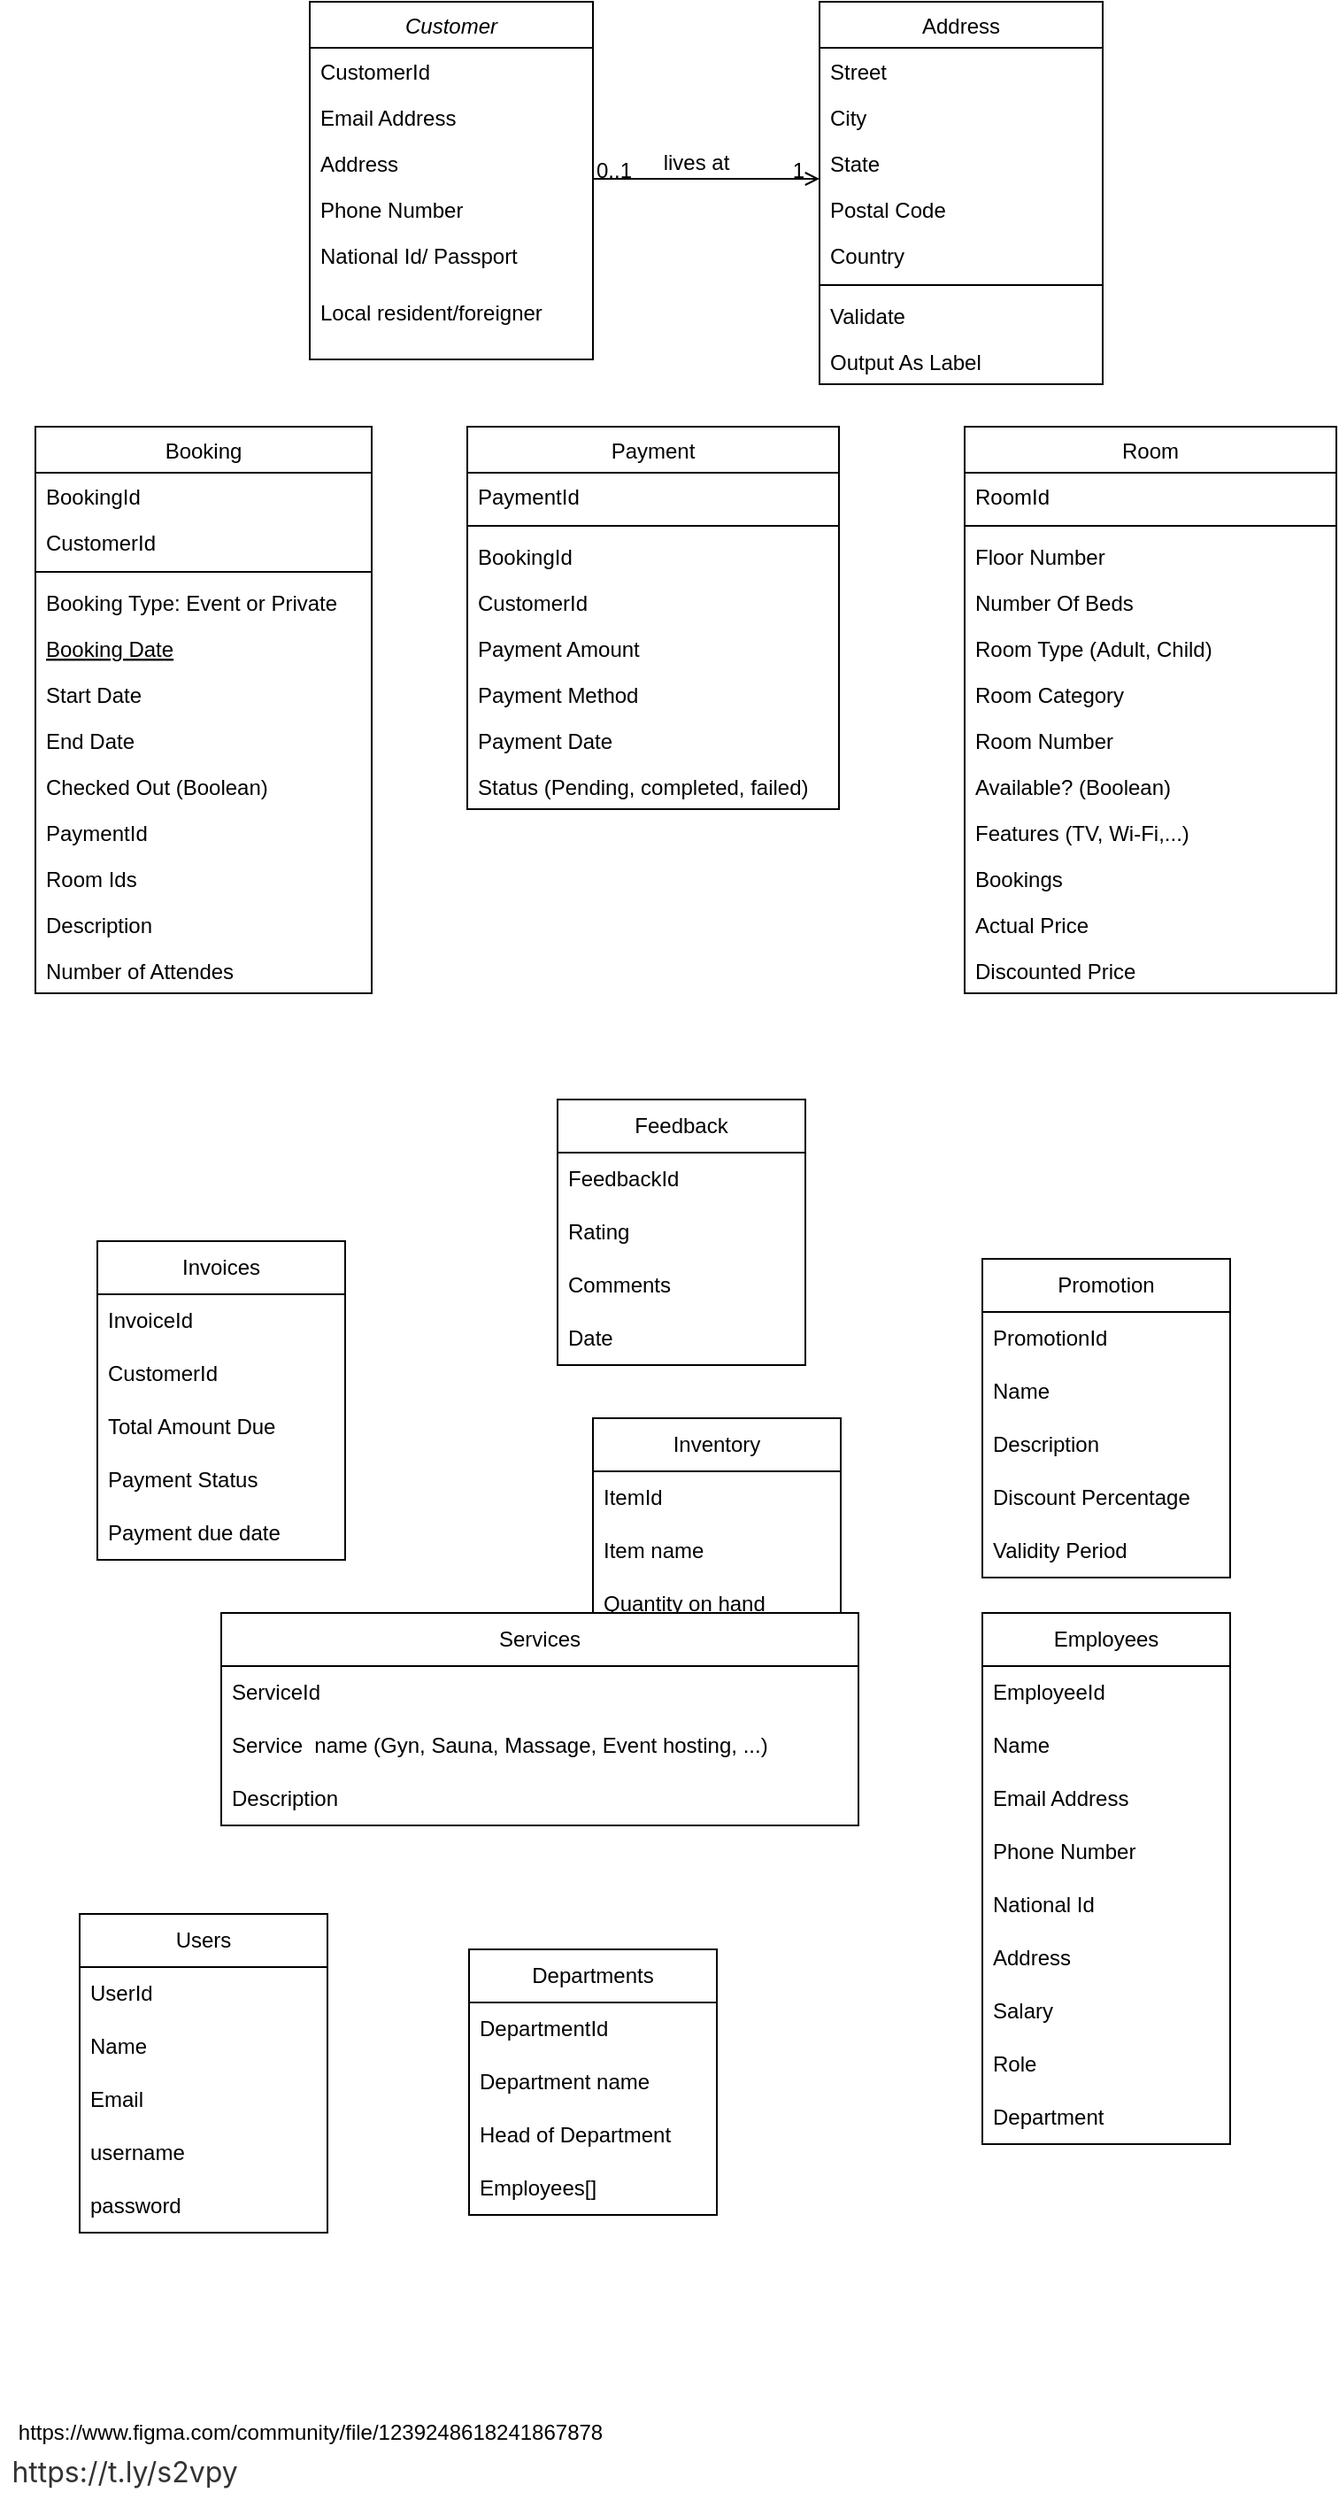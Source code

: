 <mxfile version="24.2.2" type="github">
  <diagram id="C5RBs43oDa-KdzZeNtuy" name="Page-1">
    <mxGraphModel dx="880" dy="472" grid="1" gridSize="10" guides="1" tooltips="1" connect="1" arrows="1" fold="1" page="1" pageScale="1" pageWidth="827" pageHeight="1169" background="none" math="0" shadow="0">
      <root>
        <mxCell id="WIyWlLk6GJQsqaUBKTNV-0" />
        <mxCell id="WIyWlLk6GJQsqaUBKTNV-1" parent="WIyWlLk6GJQsqaUBKTNV-0" />
        <mxCell id="zkfFHV4jXpPFQw0GAbJ--0" value="Customer" style="swimlane;fontStyle=2;align=center;verticalAlign=top;childLayout=stackLayout;horizontal=1;startSize=26;horizontalStack=0;resizeParent=1;resizeLast=0;collapsible=1;marginBottom=0;rounded=0;shadow=0;strokeWidth=1;" parent="WIyWlLk6GJQsqaUBKTNV-1" vertex="1">
          <mxGeometry x="220" y="120" width="160" height="202" as="geometry">
            <mxRectangle x="220" y="120" width="160" height="26" as="alternateBounds" />
          </mxGeometry>
        </mxCell>
        <mxCell id="zkfFHV4jXpPFQw0GAbJ--2" value="CustomerId" style="text;align=left;verticalAlign=top;spacingLeft=4;spacingRight=4;overflow=hidden;rotatable=0;points=[[0,0.5],[1,0.5]];portConstraint=eastwest;rounded=0;shadow=0;html=0;" parent="zkfFHV4jXpPFQw0GAbJ--0" vertex="1">
          <mxGeometry y="26" width="160" height="26" as="geometry" />
        </mxCell>
        <mxCell id="zkfFHV4jXpPFQw0GAbJ--3" value="Email Address" style="text;align=left;verticalAlign=top;spacingLeft=4;spacingRight=4;overflow=hidden;rotatable=0;points=[[0,0.5],[1,0.5]];portConstraint=eastwest;rounded=0;shadow=0;html=0;" parent="zkfFHV4jXpPFQw0GAbJ--0" vertex="1">
          <mxGeometry y="52" width="160" height="26" as="geometry" />
        </mxCell>
        <mxCell id="zkfFHV4jXpPFQw0GAbJ--5" value="Address" style="text;align=left;verticalAlign=top;spacingLeft=4;spacingRight=4;overflow=hidden;rotatable=0;points=[[0,0.5],[1,0.5]];portConstraint=eastwest;" parent="zkfFHV4jXpPFQw0GAbJ--0" vertex="1">
          <mxGeometry y="78" width="160" height="26" as="geometry" />
        </mxCell>
        <mxCell id="74vIo7ZonD6nE_vzYfPi-0" value="Phone Number" style="text;align=left;verticalAlign=top;spacingLeft=4;spacingRight=4;overflow=hidden;rotatable=0;points=[[0,0.5],[1,0.5]];portConstraint=eastwest;rounded=0;shadow=0;html=0;" vertex="1" parent="zkfFHV4jXpPFQw0GAbJ--0">
          <mxGeometry y="104" width="160" height="26" as="geometry" />
        </mxCell>
        <mxCell id="74vIo7ZonD6nE_vzYfPi-4" value="National Id/ Passport" style="text;align=left;verticalAlign=top;spacingLeft=4;spacingRight=4;overflow=hidden;rotatable=0;points=[[0,0.5],[1,0.5]];portConstraint=eastwest;rounded=0;shadow=0;html=0;" vertex="1" parent="zkfFHV4jXpPFQw0GAbJ--0">
          <mxGeometry y="130" width="160" height="32" as="geometry" />
        </mxCell>
        <mxCell id="74vIo7ZonD6nE_vzYfPi-5" value="Local resident/foreigner" style="text;align=left;verticalAlign=top;spacingLeft=4;spacingRight=4;overflow=hidden;rotatable=0;points=[[0,0.5],[1,0.5]];portConstraint=eastwest;rounded=0;shadow=0;html=0;" vertex="1" parent="zkfFHV4jXpPFQw0GAbJ--0">
          <mxGeometry y="162" width="160" height="32" as="geometry" />
        </mxCell>
        <mxCell id="zkfFHV4jXpPFQw0GAbJ--6" value="Booking" style="swimlane;fontStyle=0;align=center;verticalAlign=top;childLayout=stackLayout;horizontal=1;startSize=26;horizontalStack=0;resizeParent=1;resizeLast=0;collapsible=1;marginBottom=0;rounded=0;shadow=0;strokeWidth=1;" parent="WIyWlLk6GJQsqaUBKTNV-1" vertex="1">
          <mxGeometry x="65" y="360" width="190" height="320" as="geometry">
            <mxRectangle x="130" y="380" width="160" height="26" as="alternateBounds" />
          </mxGeometry>
        </mxCell>
        <mxCell id="zkfFHV4jXpPFQw0GAbJ--7" value="BookingId" style="text;align=left;verticalAlign=top;spacingLeft=4;spacingRight=4;overflow=hidden;rotatable=0;points=[[0,0.5],[1,0.5]];portConstraint=eastwest;" parent="zkfFHV4jXpPFQw0GAbJ--6" vertex="1">
          <mxGeometry y="26" width="190" height="26" as="geometry" />
        </mxCell>
        <mxCell id="zkfFHV4jXpPFQw0GAbJ--8" value="CustomerId" style="text;align=left;verticalAlign=top;spacingLeft=4;spacingRight=4;overflow=hidden;rotatable=0;points=[[0,0.5],[1,0.5]];portConstraint=eastwest;rounded=0;shadow=0;html=0;" parent="zkfFHV4jXpPFQw0GAbJ--6" vertex="1">
          <mxGeometry y="52" width="190" height="26" as="geometry" />
        </mxCell>
        <mxCell id="zkfFHV4jXpPFQw0GAbJ--9" value="" style="line;html=1;strokeWidth=1;align=left;verticalAlign=middle;spacingTop=-1;spacingLeft=3;spacingRight=3;rotatable=0;labelPosition=right;points=[];portConstraint=eastwest;" parent="zkfFHV4jXpPFQw0GAbJ--6" vertex="1">
          <mxGeometry y="78" width="190" height="8" as="geometry" />
        </mxCell>
        <mxCell id="74vIo7ZonD6nE_vzYfPi-42" value="Booking Type: Event or Private" style="text;align=left;verticalAlign=top;spacingLeft=4;spacingRight=4;overflow=hidden;rotatable=0;points=[[0,0.5],[1,0.5]];portConstraint=eastwest;rounded=0;shadow=0;html=0;" vertex="1" parent="zkfFHV4jXpPFQw0GAbJ--6">
          <mxGeometry y="86" width="190" height="26" as="geometry" />
        </mxCell>
        <mxCell id="zkfFHV4jXpPFQw0GAbJ--10" value="Booking Date" style="text;align=left;verticalAlign=top;spacingLeft=4;spacingRight=4;overflow=hidden;rotatable=0;points=[[0,0.5],[1,0.5]];portConstraint=eastwest;fontStyle=4" parent="zkfFHV4jXpPFQw0GAbJ--6" vertex="1">
          <mxGeometry y="112" width="190" height="26" as="geometry" />
        </mxCell>
        <mxCell id="zkfFHV4jXpPFQw0GAbJ--11" value="Start Date" style="text;align=left;verticalAlign=top;spacingLeft=4;spacingRight=4;overflow=hidden;rotatable=0;points=[[0,0.5],[1,0.5]];portConstraint=eastwest;" parent="zkfFHV4jXpPFQw0GAbJ--6" vertex="1">
          <mxGeometry y="138" width="190" height="26" as="geometry" />
        </mxCell>
        <mxCell id="74vIo7ZonD6nE_vzYfPi-6" value="End Date" style="text;align=left;verticalAlign=top;spacingLeft=4;spacingRight=4;overflow=hidden;rotatable=0;points=[[0,0.5],[1,0.5]];portConstraint=eastwest;" vertex="1" parent="zkfFHV4jXpPFQw0GAbJ--6">
          <mxGeometry y="164" width="190" height="26" as="geometry" />
        </mxCell>
        <mxCell id="74vIo7ZonD6nE_vzYfPi-7" value="Checked Out (Boolean)" style="text;align=left;verticalAlign=top;spacingLeft=4;spacingRight=4;overflow=hidden;rotatable=0;points=[[0,0.5],[1,0.5]];portConstraint=eastwest;" vertex="1" parent="zkfFHV4jXpPFQw0GAbJ--6">
          <mxGeometry y="190" width="190" height="26" as="geometry" />
        </mxCell>
        <mxCell id="74vIo7ZonD6nE_vzYfPi-8" value="PaymentId" style="text;align=left;verticalAlign=top;spacingLeft=4;spacingRight=4;overflow=hidden;rotatable=0;points=[[0,0.5],[1,0.5]];portConstraint=eastwest;" vertex="1" parent="zkfFHV4jXpPFQw0GAbJ--6">
          <mxGeometry y="216" width="190" height="26" as="geometry" />
        </mxCell>
        <mxCell id="74vIo7ZonD6nE_vzYfPi-29" value="Room Ids" style="text;align=left;verticalAlign=top;spacingLeft=4;spacingRight=4;overflow=hidden;rotatable=0;points=[[0,0.5],[1,0.5]];portConstraint=eastwest;rounded=0;shadow=0;html=0;" vertex="1" parent="zkfFHV4jXpPFQw0GAbJ--6">
          <mxGeometry y="242" width="190" height="26" as="geometry" />
        </mxCell>
        <mxCell id="74vIo7ZonD6nE_vzYfPi-38" value="Description" style="text;align=left;verticalAlign=top;spacingLeft=4;spacingRight=4;overflow=hidden;rotatable=0;points=[[0,0.5],[1,0.5]];portConstraint=eastwest;" vertex="1" parent="zkfFHV4jXpPFQw0GAbJ--6">
          <mxGeometry y="268" width="190" height="26" as="geometry" />
        </mxCell>
        <mxCell id="74vIo7ZonD6nE_vzYfPi-40" value="Number of Attendes" style="text;align=left;verticalAlign=top;spacingLeft=4;spacingRight=4;overflow=hidden;rotatable=0;points=[[0,0.5],[1,0.5]];portConstraint=eastwest;rounded=0;shadow=0;html=0;" vertex="1" parent="zkfFHV4jXpPFQw0GAbJ--6">
          <mxGeometry y="294" width="190" height="26" as="geometry" />
        </mxCell>
        <mxCell id="zkfFHV4jXpPFQw0GAbJ--13" value="Payment" style="swimlane;fontStyle=0;align=center;verticalAlign=top;childLayout=stackLayout;horizontal=1;startSize=26;horizontalStack=0;resizeParent=1;resizeLast=0;collapsible=1;marginBottom=0;rounded=0;shadow=0;strokeWidth=1;" parent="WIyWlLk6GJQsqaUBKTNV-1" vertex="1">
          <mxGeometry x="309" y="360" width="210" height="216" as="geometry">
            <mxRectangle x="340" y="380" width="170" height="26" as="alternateBounds" />
          </mxGeometry>
        </mxCell>
        <mxCell id="zkfFHV4jXpPFQw0GAbJ--14" value="PaymentId" style="text;align=left;verticalAlign=top;spacingLeft=4;spacingRight=4;overflow=hidden;rotatable=0;points=[[0,0.5],[1,0.5]];portConstraint=eastwest;" parent="zkfFHV4jXpPFQw0GAbJ--13" vertex="1">
          <mxGeometry y="26" width="210" height="26" as="geometry" />
        </mxCell>
        <mxCell id="zkfFHV4jXpPFQw0GAbJ--15" value="" style="line;html=1;strokeWidth=1;align=left;verticalAlign=middle;spacingTop=-1;spacingLeft=3;spacingRight=3;rotatable=0;labelPosition=right;points=[];portConstraint=eastwest;" parent="zkfFHV4jXpPFQw0GAbJ--13" vertex="1">
          <mxGeometry y="52" width="210" height="8" as="geometry" />
        </mxCell>
        <mxCell id="74vIo7ZonD6nE_vzYfPi-13" value="BookingId" style="text;align=left;verticalAlign=top;spacingLeft=4;spacingRight=4;overflow=hidden;rotatable=0;points=[[0,0.5],[1,0.5]];portConstraint=eastwest;" vertex="1" parent="zkfFHV4jXpPFQw0GAbJ--13">
          <mxGeometry y="60" width="210" height="26" as="geometry" />
        </mxCell>
        <mxCell id="74vIo7ZonD6nE_vzYfPi-14" value="CustomerId" style="text;align=left;verticalAlign=top;spacingLeft=4;spacingRight=4;overflow=hidden;rotatable=0;points=[[0,0.5],[1,0.5]];portConstraint=eastwest;" vertex="1" parent="zkfFHV4jXpPFQw0GAbJ--13">
          <mxGeometry y="86" width="210" height="26" as="geometry" />
        </mxCell>
        <mxCell id="74vIo7ZonD6nE_vzYfPi-9" value="Payment Amount" style="text;align=left;verticalAlign=top;spacingLeft=4;spacingRight=4;overflow=hidden;rotatable=0;points=[[0,0.5],[1,0.5]];portConstraint=eastwest;" vertex="1" parent="zkfFHV4jXpPFQw0GAbJ--13">
          <mxGeometry y="112" width="210" height="26" as="geometry" />
        </mxCell>
        <mxCell id="74vIo7ZonD6nE_vzYfPi-10" value="Payment Method" style="text;align=left;verticalAlign=top;spacingLeft=4;spacingRight=4;overflow=hidden;rotatable=0;points=[[0,0.5],[1,0.5]];portConstraint=eastwest;" vertex="1" parent="zkfFHV4jXpPFQw0GAbJ--13">
          <mxGeometry y="138" width="210" height="26" as="geometry" />
        </mxCell>
        <mxCell id="74vIo7ZonD6nE_vzYfPi-11" value="Payment Date" style="text;align=left;verticalAlign=top;spacingLeft=4;spacingRight=4;overflow=hidden;rotatable=0;points=[[0,0.5],[1,0.5]];portConstraint=eastwest;" vertex="1" parent="zkfFHV4jXpPFQw0GAbJ--13">
          <mxGeometry y="164" width="210" height="26" as="geometry" />
        </mxCell>
        <mxCell id="74vIo7ZonD6nE_vzYfPi-12" value="Status (Pending, completed, failed)" style="text;align=left;verticalAlign=top;spacingLeft=4;spacingRight=4;overflow=hidden;rotatable=0;points=[[0,0.5],[1,0.5]];portConstraint=eastwest;" vertex="1" parent="zkfFHV4jXpPFQw0GAbJ--13">
          <mxGeometry y="190" width="210" height="26" as="geometry" />
        </mxCell>
        <mxCell id="zkfFHV4jXpPFQw0GAbJ--17" value="Address" style="swimlane;fontStyle=0;align=center;verticalAlign=top;childLayout=stackLayout;horizontal=1;startSize=26;horizontalStack=0;resizeParent=1;resizeLast=0;collapsible=1;marginBottom=0;rounded=0;shadow=0;strokeWidth=1;" parent="WIyWlLk6GJQsqaUBKTNV-1" vertex="1">
          <mxGeometry x="508" y="120" width="160" height="216" as="geometry">
            <mxRectangle x="550" y="140" width="160" height="26" as="alternateBounds" />
          </mxGeometry>
        </mxCell>
        <mxCell id="zkfFHV4jXpPFQw0GAbJ--18" value="Street" style="text;align=left;verticalAlign=top;spacingLeft=4;spacingRight=4;overflow=hidden;rotatable=0;points=[[0,0.5],[1,0.5]];portConstraint=eastwest;" parent="zkfFHV4jXpPFQw0GAbJ--17" vertex="1">
          <mxGeometry y="26" width="160" height="26" as="geometry" />
        </mxCell>
        <mxCell id="zkfFHV4jXpPFQw0GAbJ--19" value="City" style="text;align=left;verticalAlign=top;spacingLeft=4;spacingRight=4;overflow=hidden;rotatable=0;points=[[0,0.5],[1,0.5]];portConstraint=eastwest;rounded=0;shadow=0;html=0;" parent="zkfFHV4jXpPFQw0GAbJ--17" vertex="1">
          <mxGeometry y="52" width="160" height="26" as="geometry" />
        </mxCell>
        <mxCell id="zkfFHV4jXpPFQw0GAbJ--20" value="State" style="text;align=left;verticalAlign=top;spacingLeft=4;spacingRight=4;overflow=hidden;rotatable=0;points=[[0,0.5],[1,0.5]];portConstraint=eastwest;rounded=0;shadow=0;html=0;" parent="zkfFHV4jXpPFQw0GAbJ--17" vertex="1">
          <mxGeometry y="78" width="160" height="26" as="geometry" />
        </mxCell>
        <mxCell id="zkfFHV4jXpPFQw0GAbJ--21" value="Postal Code" style="text;align=left;verticalAlign=top;spacingLeft=4;spacingRight=4;overflow=hidden;rotatable=0;points=[[0,0.5],[1,0.5]];portConstraint=eastwest;rounded=0;shadow=0;html=0;" parent="zkfFHV4jXpPFQw0GAbJ--17" vertex="1">
          <mxGeometry y="104" width="160" height="26" as="geometry" />
        </mxCell>
        <mxCell id="zkfFHV4jXpPFQw0GAbJ--22" value="Country" style="text;align=left;verticalAlign=top;spacingLeft=4;spacingRight=4;overflow=hidden;rotatable=0;points=[[0,0.5],[1,0.5]];portConstraint=eastwest;rounded=0;shadow=0;html=0;" parent="zkfFHV4jXpPFQw0GAbJ--17" vertex="1">
          <mxGeometry y="130" width="160" height="26" as="geometry" />
        </mxCell>
        <mxCell id="zkfFHV4jXpPFQw0GAbJ--23" value="" style="line;html=1;strokeWidth=1;align=left;verticalAlign=middle;spacingTop=-1;spacingLeft=3;spacingRight=3;rotatable=0;labelPosition=right;points=[];portConstraint=eastwest;" parent="zkfFHV4jXpPFQw0GAbJ--17" vertex="1">
          <mxGeometry y="156" width="160" height="8" as="geometry" />
        </mxCell>
        <mxCell id="zkfFHV4jXpPFQw0GAbJ--24" value="Validate" style="text;align=left;verticalAlign=top;spacingLeft=4;spacingRight=4;overflow=hidden;rotatable=0;points=[[0,0.5],[1,0.5]];portConstraint=eastwest;" parent="zkfFHV4jXpPFQw0GAbJ--17" vertex="1">
          <mxGeometry y="164" width="160" height="26" as="geometry" />
        </mxCell>
        <mxCell id="zkfFHV4jXpPFQw0GAbJ--25" value="Output As Label" style="text;align=left;verticalAlign=top;spacingLeft=4;spacingRight=4;overflow=hidden;rotatable=0;points=[[0,0.5],[1,0.5]];portConstraint=eastwest;" parent="zkfFHV4jXpPFQw0GAbJ--17" vertex="1">
          <mxGeometry y="190" width="160" height="26" as="geometry" />
        </mxCell>
        <mxCell id="zkfFHV4jXpPFQw0GAbJ--26" value="" style="endArrow=open;shadow=0;strokeWidth=1;rounded=0;curved=0;endFill=1;edgeStyle=elbowEdgeStyle;elbow=vertical;" parent="WIyWlLk6GJQsqaUBKTNV-1" source="zkfFHV4jXpPFQw0GAbJ--0" target="zkfFHV4jXpPFQw0GAbJ--17" edge="1">
          <mxGeometry x="0.5" y="41" relative="1" as="geometry">
            <mxPoint x="380" y="192" as="sourcePoint" />
            <mxPoint x="540" y="192" as="targetPoint" />
            <mxPoint x="-40" y="32" as="offset" />
            <Array as="points">
              <mxPoint x="470" y="220" />
            </Array>
          </mxGeometry>
        </mxCell>
        <mxCell id="zkfFHV4jXpPFQw0GAbJ--27" value="0..1" style="resizable=0;align=left;verticalAlign=bottom;labelBackgroundColor=none;fontSize=12;" parent="zkfFHV4jXpPFQw0GAbJ--26" connectable="0" vertex="1">
          <mxGeometry x="-1" relative="1" as="geometry">
            <mxPoint y="4" as="offset" />
          </mxGeometry>
        </mxCell>
        <mxCell id="zkfFHV4jXpPFQw0GAbJ--28" value="1" style="resizable=0;align=right;verticalAlign=bottom;labelBackgroundColor=none;fontSize=12;" parent="zkfFHV4jXpPFQw0GAbJ--26" connectable="0" vertex="1">
          <mxGeometry x="1" relative="1" as="geometry">
            <mxPoint x="-7" y="4" as="offset" />
          </mxGeometry>
        </mxCell>
        <mxCell id="zkfFHV4jXpPFQw0GAbJ--29" value="lives at" style="text;html=1;resizable=0;points=[];;align=center;verticalAlign=middle;labelBackgroundColor=none;rounded=0;shadow=0;strokeWidth=1;fontSize=12;" parent="zkfFHV4jXpPFQw0GAbJ--26" vertex="1" connectable="0">
          <mxGeometry x="0.5" y="49" relative="1" as="geometry">
            <mxPoint x="-38" y="40" as="offset" />
          </mxGeometry>
        </mxCell>
        <mxCell id="74vIo7ZonD6nE_vzYfPi-15" value="Room" style="swimlane;fontStyle=0;align=center;verticalAlign=top;childLayout=stackLayout;horizontal=1;startSize=26;horizontalStack=0;resizeParent=1;resizeLast=0;collapsible=1;marginBottom=0;rounded=0;shadow=0;strokeWidth=1;" vertex="1" parent="WIyWlLk6GJQsqaUBKTNV-1">
          <mxGeometry x="590" y="360" width="210" height="320" as="geometry">
            <mxRectangle x="340" y="380" width="170" height="26" as="alternateBounds" />
          </mxGeometry>
        </mxCell>
        <mxCell id="74vIo7ZonD6nE_vzYfPi-16" value="RoomId" style="text;align=left;verticalAlign=top;spacingLeft=4;spacingRight=4;overflow=hidden;rotatable=0;points=[[0,0.5],[1,0.5]];portConstraint=eastwest;" vertex="1" parent="74vIo7ZonD6nE_vzYfPi-15">
          <mxGeometry y="26" width="210" height="26" as="geometry" />
        </mxCell>
        <mxCell id="74vIo7ZonD6nE_vzYfPi-17" value="" style="line;html=1;strokeWidth=1;align=left;verticalAlign=middle;spacingTop=-1;spacingLeft=3;spacingRight=3;rotatable=0;labelPosition=right;points=[];portConstraint=eastwest;" vertex="1" parent="74vIo7ZonD6nE_vzYfPi-15">
          <mxGeometry y="52" width="210" height="8" as="geometry" />
        </mxCell>
        <mxCell id="74vIo7ZonD6nE_vzYfPi-18" value="Floor Number" style="text;align=left;verticalAlign=top;spacingLeft=4;spacingRight=4;overflow=hidden;rotatable=0;points=[[0,0.5],[1,0.5]];portConstraint=eastwest;" vertex="1" parent="74vIo7ZonD6nE_vzYfPi-15">
          <mxGeometry y="60" width="210" height="26" as="geometry" />
        </mxCell>
        <mxCell id="74vIo7ZonD6nE_vzYfPi-19" value="Number Of Beds" style="text;align=left;verticalAlign=top;spacingLeft=4;spacingRight=4;overflow=hidden;rotatable=0;points=[[0,0.5],[1,0.5]];portConstraint=eastwest;" vertex="1" parent="74vIo7ZonD6nE_vzYfPi-15">
          <mxGeometry y="86" width="210" height="26" as="geometry" />
        </mxCell>
        <mxCell id="74vIo7ZonD6nE_vzYfPi-20" value="Room Type (Adult, Child)" style="text;align=left;verticalAlign=top;spacingLeft=4;spacingRight=4;overflow=hidden;rotatable=0;points=[[0,0.5],[1,0.5]];portConstraint=eastwest;" vertex="1" parent="74vIo7ZonD6nE_vzYfPi-15">
          <mxGeometry y="112" width="210" height="26" as="geometry" />
        </mxCell>
        <mxCell id="74vIo7ZonD6nE_vzYfPi-21" value="Room Category" style="text;align=left;verticalAlign=top;spacingLeft=4;spacingRight=4;overflow=hidden;rotatable=0;points=[[0,0.5],[1,0.5]];portConstraint=eastwest;" vertex="1" parent="74vIo7ZonD6nE_vzYfPi-15">
          <mxGeometry y="138" width="210" height="26" as="geometry" />
        </mxCell>
        <mxCell id="74vIo7ZonD6nE_vzYfPi-22" value="Room Number" style="text;align=left;verticalAlign=top;spacingLeft=4;spacingRight=4;overflow=hidden;rotatable=0;points=[[0,0.5],[1,0.5]];portConstraint=eastwest;" vertex="1" parent="74vIo7ZonD6nE_vzYfPi-15">
          <mxGeometry y="164" width="210" height="26" as="geometry" />
        </mxCell>
        <mxCell id="74vIo7ZonD6nE_vzYfPi-23" value="Available? (Boolean)" style="text;align=left;verticalAlign=top;spacingLeft=4;spacingRight=4;overflow=hidden;rotatable=0;points=[[0,0.5],[1,0.5]];portConstraint=eastwest;" vertex="1" parent="74vIo7ZonD6nE_vzYfPi-15">
          <mxGeometry y="190" width="210" height="26" as="geometry" />
        </mxCell>
        <mxCell id="74vIo7ZonD6nE_vzYfPi-24" value="Features (TV, Wi-Fi,...)" style="text;align=left;verticalAlign=top;spacingLeft=4;spacingRight=4;overflow=hidden;rotatable=0;points=[[0,0.5],[1,0.5]];portConstraint=eastwest;" vertex="1" parent="74vIo7ZonD6nE_vzYfPi-15">
          <mxGeometry y="216" width="210" height="26" as="geometry" />
        </mxCell>
        <mxCell id="74vIo7ZonD6nE_vzYfPi-25" value="Bookings" style="text;align=left;verticalAlign=top;spacingLeft=4;spacingRight=4;overflow=hidden;rotatable=0;points=[[0,0.5],[1,0.5]];portConstraint=eastwest;" vertex="1" parent="74vIo7ZonD6nE_vzYfPi-15">
          <mxGeometry y="242" width="210" height="26" as="geometry" />
        </mxCell>
        <mxCell id="74vIo7ZonD6nE_vzYfPi-27" value="Actual Price" style="text;align=left;verticalAlign=top;spacingLeft=4;spacingRight=4;overflow=hidden;rotatable=0;points=[[0,0.5],[1,0.5]];portConstraint=eastwest;" vertex="1" parent="74vIo7ZonD6nE_vzYfPi-15">
          <mxGeometry y="268" width="210" height="26" as="geometry" />
        </mxCell>
        <mxCell id="74vIo7ZonD6nE_vzYfPi-28" value="Discounted Price" style="text;align=left;verticalAlign=top;spacingLeft=4;spacingRight=4;overflow=hidden;rotatable=0;points=[[0,0.5],[1,0.5]];portConstraint=eastwest;" vertex="1" parent="74vIo7ZonD6nE_vzYfPi-15">
          <mxGeometry y="294" width="210" height="26" as="geometry" />
        </mxCell>
        <mxCell id="74vIo7ZonD6nE_vzYfPi-43" value="Feedback" style="swimlane;fontStyle=0;childLayout=stackLayout;horizontal=1;startSize=30;horizontalStack=0;resizeParent=1;resizeParentMax=0;resizeLast=0;collapsible=1;marginBottom=0;whiteSpace=wrap;html=1;" vertex="1" parent="WIyWlLk6GJQsqaUBKTNV-1">
          <mxGeometry x="360" y="740" width="140" height="150" as="geometry" />
        </mxCell>
        <mxCell id="74vIo7ZonD6nE_vzYfPi-44" value="FeedbackId" style="text;strokeColor=none;fillColor=none;align=left;verticalAlign=middle;spacingLeft=4;spacingRight=4;overflow=hidden;points=[[0,0.5],[1,0.5]];portConstraint=eastwest;rotatable=0;whiteSpace=wrap;html=1;" vertex="1" parent="74vIo7ZonD6nE_vzYfPi-43">
          <mxGeometry y="30" width="140" height="30" as="geometry" />
        </mxCell>
        <mxCell id="74vIo7ZonD6nE_vzYfPi-45" value="Rating" style="text;strokeColor=none;fillColor=none;align=left;verticalAlign=middle;spacingLeft=4;spacingRight=4;overflow=hidden;points=[[0,0.5],[1,0.5]];portConstraint=eastwest;rotatable=0;whiteSpace=wrap;html=1;" vertex="1" parent="74vIo7ZonD6nE_vzYfPi-43">
          <mxGeometry y="60" width="140" height="30" as="geometry" />
        </mxCell>
        <mxCell id="74vIo7ZonD6nE_vzYfPi-46" value="Comments" style="text;strokeColor=none;fillColor=none;align=left;verticalAlign=middle;spacingLeft=4;spacingRight=4;overflow=hidden;points=[[0,0.5],[1,0.5]];portConstraint=eastwest;rotatable=0;whiteSpace=wrap;html=1;" vertex="1" parent="74vIo7ZonD6nE_vzYfPi-43">
          <mxGeometry y="90" width="140" height="30" as="geometry" />
        </mxCell>
        <mxCell id="74vIo7ZonD6nE_vzYfPi-47" value="Date" style="text;strokeColor=none;fillColor=none;align=left;verticalAlign=middle;spacingLeft=4;spacingRight=4;overflow=hidden;points=[[0,0.5],[1,0.5]];portConstraint=eastwest;rotatable=0;whiteSpace=wrap;html=1;" vertex="1" parent="74vIo7ZonD6nE_vzYfPi-43">
          <mxGeometry y="120" width="140" height="30" as="geometry" />
        </mxCell>
        <mxCell id="74vIo7ZonD6nE_vzYfPi-48" value="Invoices" style="swimlane;fontStyle=0;childLayout=stackLayout;horizontal=1;startSize=30;horizontalStack=0;resizeParent=1;resizeParentMax=0;resizeLast=0;collapsible=1;marginBottom=0;whiteSpace=wrap;html=1;" vertex="1" parent="WIyWlLk6GJQsqaUBKTNV-1">
          <mxGeometry x="100" y="820" width="140" height="180" as="geometry" />
        </mxCell>
        <mxCell id="74vIo7ZonD6nE_vzYfPi-49" value="InvoiceId" style="text;strokeColor=none;fillColor=none;align=left;verticalAlign=middle;spacingLeft=4;spacingRight=4;overflow=hidden;points=[[0,0.5],[1,0.5]];portConstraint=eastwest;rotatable=0;whiteSpace=wrap;html=1;" vertex="1" parent="74vIo7ZonD6nE_vzYfPi-48">
          <mxGeometry y="30" width="140" height="30" as="geometry" />
        </mxCell>
        <mxCell id="74vIo7ZonD6nE_vzYfPi-50" value="CustomerId" style="text;strokeColor=none;fillColor=none;align=left;verticalAlign=middle;spacingLeft=4;spacingRight=4;overflow=hidden;points=[[0,0.5],[1,0.5]];portConstraint=eastwest;rotatable=0;whiteSpace=wrap;html=1;" vertex="1" parent="74vIo7ZonD6nE_vzYfPi-48">
          <mxGeometry y="60" width="140" height="30" as="geometry" />
        </mxCell>
        <mxCell id="74vIo7ZonD6nE_vzYfPi-51" value="Total Amount Due" style="text;strokeColor=none;fillColor=none;align=left;verticalAlign=middle;spacingLeft=4;spacingRight=4;overflow=hidden;points=[[0,0.5],[1,0.5]];portConstraint=eastwest;rotatable=0;whiteSpace=wrap;html=1;" vertex="1" parent="74vIo7ZonD6nE_vzYfPi-48">
          <mxGeometry y="90" width="140" height="30" as="geometry" />
        </mxCell>
        <mxCell id="74vIo7ZonD6nE_vzYfPi-52" value="Payment Status" style="text;strokeColor=none;fillColor=none;align=left;verticalAlign=middle;spacingLeft=4;spacingRight=4;overflow=hidden;points=[[0,0.5],[1,0.5]];portConstraint=eastwest;rotatable=0;whiteSpace=wrap;html=1;" vertex="1" parent="74vIo7ZonD6nE_vzYfPi-48">
          <mxGeometry y="120" width="140" height="30" as="geometry" />
        </mxCell>
        <mxCell id="74vIo7ZonD6nE_vzYfPi-54" value="Payment due date" style="text;strokeColor=none;fillColor=none;align=left;verticalAlign=middle;spacingLeft=4;spacingRight=4;overflow=hidden;points=[[0,0.5],[1,0.5]];portConstraint=eastwest;rotatable=0;whiteSpace=wrap;html=1;" vertex="1" parent="74vIo7ZonD6nE_vzYfPi-48">
          <mxGeometry y="150" width="140" height="30" as="geometry" />
        </mxCell>
        <mxCell id="74vIo7ZonD6nE_vzYfPi-55" value="Promotion" style="swimlane;fontStyle=0;childLayout=stackLayout;horizontal=1;startSize=30;horizontalStack=0;resizeParent=1;resizeParentMax=0;resizeLast=0;collapsible=1;marginBottom=0;whiteSpace=wrap;html=1;" vertex="1" parent="WIyWlLk6GJQsqaUBKTNV-1">
          <mxGeometry x="600" y="830" width="140" height="180" as="geometry" />
        </mxCell>
        <mxCell id="74vIo7ZonD6nE_vzYfPi-56" value="PromotionId" style="text;strokeColor=none;fillColor=none;align=left;verticalAlign=middle;spacingLeft=4;spacingRight=4;overflow=hidden;points=[[0,0.5],[1,0.5]];portConstraint=eastwest;rotatable=0;whiteSpace=wrap;html=1;" vertex="1" parent="74vIo7ZonD6nE_vzYfPi-55">
          <mxGeometry y="30" width="140" height="30" as="geometry" />
        </mxCell>
        <mxCell id="74vIo7ZonD6nE_vzYfPi-57" value="Name" style="text;strokeColor=none;fillColor=none;align=left;verticalAlign=middle;spacingLeft=4;spacingRight=4;overflow=hidden;points=[[0,0.5],[1,0.5]];portConstraint=eastwest;rotatable=0;whiteSpace=wrap;html=1;" vertex="1" parent="74vIo7ZonD6nE_vzYfPi-55">
          <mxGeometry y="60" width="140" height="30" as="geometry" />
        </mxCell>
        <mxCell id="74vIo7ZonD6nE_vzYfPi-58" value="Description" style="text;strokeColor=none;fillColor=none;align=left;verticalAlign=middle;spacingLeft=4;spacingRight=4;overflow=hidden;points=[[0,0.5],[1,0.5]];portConstraint=eastwest;rotatable=0;whiteSpace=wrap;html=1;" vertex="1" parent="74vIo7ZonD6nE_vzYfPi-55">
          <mxGeometry y="90" width="140" height="30" as="geometry" />
        </mxCell>
        <mxCell id="74vIo7ZonD6nE_vzYfPi-59" value="Discount Percentage" style="text;strokeColor=none;fillColor=none;align=left;verticalAlign=middle;spacingLeft=4;spacingRight=4;overflow=hidden;points=[[0,0.5],[1,0.5]];portConstraint=eastwest;rotatable=0;whiteSpace=wrap;html=1;" vertex="1" parent="74vIo7ZonD6nE_vzYfPi-55">
          <mxGeometry y="120" width="140" height="30" as="geometry" />
        </mxCell>
        <mxCell id="74vIo7ZonD6nE_vzYfPi-60" value="Validity Period" style="text;strokeColor=none;fillColor=none;align=left;verticalAlign=middle;spacingLeft=4;spacingRight=4;overflow=hidden;points=[[0,0.5],[1,0.5]];portConstraint=eastwest;rotatable=0;whiteSpace=wrap;html=1;" vertex="1" parent="74vIo7ZonD6nE_vzYfPi-55">
          <mxGeometry y="150" width="140" height="30" as="geometry" />
        </mxCell>
        <mxCell id="74vIo7ZonD6nE_vzYfPi-61" value="Inventory" style="swimlane;fontStyle=0;childLayout=stackLayout;horizontal=1;startSize=30;horizontalStack=0;resizeParent=1;resizeParentMax=0;resizeLast=0;collapsible=1;marginBottom=0;whiteSpace=wrap;html=1;" vertex="1" parent="WIyWlLk6GJQsqaUBKTNV-1">
          <mxGeometry x="380" y="920" width="140" height="120" as="geometry" />
        </mxCell>
        <mxCell id="74vIo7ZonD6nE_vzYfPi-62" value="ItemId" style="text;strokeColor=none;fillColor=none;align=left;verticalAlign=middle;spacingLeft=4;spacingRight=4;overflow=hidden;points=[[0,0.5],[1,0.5]];portConstraint=eastwest;rotatable=0;whiteSpace=wrap;html=1;" vertex="1" parent="74vIo7ZonD6nE_vzYfPi-61">
          <mxGeometry y="30" width="140" height="30" as="geometry" />
        </mxCell>
        <mxCell id="74vIo7ZonD6nE_vzYfPi-63" value="Item name" style="text;strokeColor=none;fillColor=none;align=left;verticalAlign=middle;spacingLeft=4;spacingRight=4;overflow=hidden;points=[[0,0.5],[1,0.5]];portConstraint=eastwest;rotatable=0;whiteSpace=wrap;html=1;" vertex="1" parent="74vIo7ZonD6nE_vzYfPi-61">
          <mxGeometry y="60" width="140" height="30" as="geometry" />
        </mxCell>
        <mxCell id="74vIo7ZonD6nE_vzYfPi-64" value="Quantity on hand" style="text;strokeColor=none;fillColor=none;align=left;verticalAlign=middle;spacingLeft=4;spacingRight=4;overflow=hidden;points=[[0,0.5],[1,0.5]];portConstraint=eastwest;rotatable=0;whiteSpace=wrap;html=1;" vertex="1" parent="74vIo7ZonD6nE_vzYfPi-61">
          <mxGeometry y="90" width="140" height="30" as="geometry" />
        </mxCell>
        <mxCell id="74vIo7ZonD6nE_vzYfPi-65" value="Services" style="swimlane;fontStyle=0;childLayout=stackLayout;horizontal=1;startSize=30;horizontalStack=0;resizeParent=1;resizeParentMax=0;resizeLast=0;collapsible=1;marginBottom=0;whiteSpace=wrap;html=1;" vertex="1" parent="WIyWlLk6GJQsqaUBKTNV-1">
          <mxGeometry x="170" y="1030" width="360" height="120" as="geometry" />
        </mxCell>
        <mxCell id="74vIo7ZonD6nE_vzYfPi-66" value="ServiceId" style="text;strokeColor=none;fillColor=none;align=left;verticalAlign=middle;spacingLeft=4;spacingRight=4;overflow=hidden;points=[[0,0.5],[1,0.5]];portConstraint=eastwest;rotatable=0;whiteSpace=wrap;html=1;" vertex="1" parent="74vIo7ZonD6nE_vzYfPi-65">
          <mxGeometry y="30" width="360" height="30" as="geometry" />
        </mxCell>
        <mxCell id="74vIo7ZonD6nE_vzYfPi-67" value="Service&amp;nbsp; name (Gyn, Sauna, Massage, Event hosting, ...)" style="text;strokeColor=none;fillColor=none;align=left;verticalAlign=middle;spacingLeft=4;spacingRight=4;overflow=hidden;points=[[0,0.5],[1,0.5]];portConstraint=eastwest;rotatable=0;whiteSpace=wrap;html=1;" vertex="1" parent="74vIo7ZonD6nE_vzYfPi-65">
          <mxGeometry y="60" width="360" height="30" as="geometry" />
        </mxCell>
        <mxCell id="74vIo7ZonD6nE_vzYfPi-68" value="Description" style="text;strokeColor=none;fillColor=none;align=left;verticalAlign=middle;spacingLeft=4;spacingRight=4;overflow=hidden;points=[[0,0.5],[1,0.5]];portConstraint=eastwest;rotatable=0;whiteSpace=wrap;html=1;" vertex="1" parent="74vIo7ZonD6nE_vzYfPi-65">
          <mxGeometry y="90" width="360" height="30" as="geometry" />
        </mxCell>
        <mxCell id="74vIo7ZonD6nE_vzYfPi-69" value="Employees" style="swimlane;fontStyle=0;childLayout=stackLayout;horizontal=1;startSize=30;horizontalStack=0;resizeParent=1;resizeParentMax=0;resizeLast=0;collapsible=1;marginBottom=0;whiteSpace=wrap;html=1;" vertex="1" parent="WIyWlLk6GJQsqaUBKTNV-1">
          <mxGeometry x="600" y="1030" width="140" height="300" as="geometry" />
        </mxCell>
        <mxCell id="74vIo7ZonD6nE_vzYfPi-70" value="EmployeeId" style="text;strokeColor=none;fillColor=none;align=left;verticalAlign=middle;spacingLeft=4;spacingRight=4;overflow=hidden;points=[[0,0.5],[1,0.5]];portConstraint=eastwest;rotatable=0;whiteSpace=wrap;html=1;" vertex="1" parent="74vIo7ZonD6nE_vzYfPi-69">
          <mxGeometry y="30" width="140" height="30" as="geometry" />
        </mxCell>
        <mxCell id="74vIo7ZonD6nE_vzYfPi-71" value="Name" style="text;strokeColor=none;fillColor=none;align=left;verticalAlign=middle;spacingLeft=4;spacingRight=4;overflow=hidden;points=[[0,0.5],[1,0.5]];portConstraint=eastwest;rotatable=0;whiteSpace=wrap;html=1;" vertex="1" parent="74vIo7ZonD6nE_vzYfPi-69">
          <mxGeometry y="60" width="140" height="30" as="geometry" />
        </mxCell>
        <mxCell id="74vIo7ZonD6nE_vzYfPi-72" value="Email Address" style="text;strokeColor=none;fillColor=none;align=left;verticalAlign=middle;spacingLeft=4;spacingRight=4;overflow=hidden;points=[[0,0.5],[1,0.5]];portConstraint=eastwest;rotatable=0;whiteSpace=wrap;html=1;" vertex="1" parent="74vIo7ZonD6nE_vzYfPi-69">
          <mxGeometry y="90" width="140" height="30" as="geometry" />
        </mxCell>
        <mxCell id="74vIo7ZonD6nE_vzYfPi-81" value="Phone Number" style="text;strokeColor=none;fillColor=none;align=left;verticalAlign=middle;spacingLeft=4;spacingRight=4;overflow=hidden;points=[[0,0.5],[1,0.5]];portConstraint=eastwest;rotatable=0;whiteSpace=wrap;html=1;" vertex="1" parent="74vIo7ZonD6nE_vzYfPi-69">
          <mxGeometry y="120" width="140" height="30" as="geometry" />
        </mxCell>
        <mxCell id="74vIo7ZonD6nE_vzYfPi-73" value="National Id" style="text;strokeColor=none;fillColor=none;align=left;verticalAlign=middle;spacingLeft=4;spacingRight=4;overflow=hidden;points=[[0,0.5],[1,0.5]];portConstraint=eastwest;rotatable=0;whiteSpace=wrap;html=1;" vertex="1" parent="74vIo7ZonD6nE_vzYfPi-69">
          <mxGeometry y="150" width="140" height="30" as="geometry" />
        </mxCell>
        <mxCell id="74vIo7ZonD6nE_vzYfPi-74" value="Address" style="text;strokeColor=none;fillColor=none;align=left;verticalAlign=middle;spacingLeft=4;spacingRight=4;overflow=hidden;points=[[0,0.5],[1,0.5]];portConstraint=eastwest;rotatable=0;whiteSpace=wrap;html=1;" vertex="1" parent="74vIo7ZonD6nE_vzYfPi-69">
          <mxGeometry y="180" width="140" height="30" as="geometry" />
        </mxCell>
        <mxCell id="74vIo7ZonD6nE_vzYfPi-75" value="Salary" style="text;strokeColor=none;fillColor=none;align=left;verticalAlign=middle;spacingLeft=4;spacingRight=4;overflow=hidden;points=[[0,0.5],[1,0.5]];portConstraint=eastwest;rotatable=0;whiteSpace=wrap;html=1;" vertex="1" parent="74vIo7ZonD6nE_vzYfPi-69">
          <mxGeometry y="210" width="140" height="30" as="geometry" />
        </mxCell>
        <mxCell id="74vIo7ZonD6nE_vzYfPi-83" value="Role" style="text;strokeColor=none;fillColor=none;align=left;verticalAlign=middle;spacingLeft=4;spacingRight=4;overflow=hidden;points=[[0,0.5],[1,0.5]];portConstraint=eastwest;rotatable=0;whiteSpace=wrap;html=1;" vertex="1" parent="74vIo7ZonD6nE_vzYfPi-69">
          <mxGeometry y="240" width="140" height="30" as="geometry" />
        </mxCell>
        <mxCell id="74vIo7ZonD6nE_vzYfPi-84" value="Department" style="text;strokeColor=none;fillColor=none;align=left;verticalAlign=middle;spacingLeft=4;spacingRight=4;overflow=hidden;points=[[0,0.5],[1,0.5]];portConstraint=eastwest;rotatable=0;whiteSpace=wrap;html=1;" vertex="1" parent="74vIo7ZonD6nE_vzYfPi-69">
          <mxGeometry y="270" width="140" height="30" as="geometry" />
        </mxCell>
        <mxCell id="74vIo7ZonD6nE_vzYfPi-77" value="Users" style="swimlane;fontStyle=0;childLayout=stackLayout;horizontal=1;startSize=30;horizontalStack=0;resizeParent=1;resizeParentMax=0;resizeLast=0;collapsible=1;marginBottom=0;whiteSpace=wrap;html=1;" vertex="1" parent="WIyWlLk6GJQsqaUBKTNV-1">
          <mxGeometry x="90" y="1200" width="140" height="180" as="geometry" />
        </mxCell>
        <mxCell id="74vIo7ZonD6nE_vzYfPi-89" value="UserId" style="text;strokeColor=none;fillColor=none;align=left;verticalAlign=middle;spacingLeft=4;spacingRight=4;overflow=hidden;points=[[0,0.5],[1,0.5]];portConstraint=eastwest;rotatable=0;whiteSpace=wrap;html=1;" vertex="1" parent="74vIo7ZonD6nE_vzYfPi-77">
          <mxGeometry y="30" width="140" height="30" as="geometry" />
        </mxCell>
        <mxCell id="74vIo7ZonD6nE_vzYfPi-78" value="Name" style="text;strokeColor=none;fillColor=none;align=left;verticalAlign=middle;spacingLeft=4;spacingRight=4;overflow=hidden;points=[[0,0.5],[1,0.5]];portConstraint=eastwest;rotatable=0;whiteSpace=wrap;html=1;" vertex="1" parent="74vIo7ZonD6nE_vzYfPi-77">
          <mxGeometry y="60" width="140" height="30" as="geometry" />
        </mxCell>
        <mxCell id="74vIo7ZonD6nE_vzYfPi-79" value="Email" style="text;strokeColor=none;fillColor=none;align=left;verticalAlign=middle;spacingLeft=4;spacingRight=4;overflow=hidden;points=[[0,0.5],[1,0.5]];portConstraint=eastwest;rotatable=0;whiteSpace=wrap;html=1;" vertex="1" parent="74vIo7ZonD6nE_vzYfPi-77">
          <mxGeometry y="90" width="140" height="30" as="geometry" />
        </mxCell>
        <mxCell id="74vIo7ZonD6nE_vzYfPi-80" value="username" style="text;strokeColor=none;fillColor=none;align=left;verticalAlign=middle;spacingLeft=4;spacingRight=4;overflow=hidden;points=[[0,0.5],[1,0.5]];portConstraint=eastwest;rotatable=0;whiteSpace=wrap;html=1;" vertex="1" parent="74vIo7ZonD6nE_vzYfPi-77">
          <mxGeometry y="120" width="140" height="30" as="geometry" />
        </mxCell>
        <mxCell id="74vIo7ZonD6nE_vzYfPi-82" value="password" style="text;strokeColor=none;fillColor=none;align=left;verticalAlign=middle;spacingLeft=4;spacingRight=4;overflow=hidden;points=[[0,0.5],[1,0.5]];portConstraint=eastwest;rotatable=0;whiteSpace=wrap;html=1;" vertex="1" parent="74vIo7ZonD6nE_vzYfPi-77">
          <mxGeometry y="150" width="140" height="30" as="geometry" />
        </mxCell>
        <mxCell id="74vIo7ZonD6nE_vzYfPi-85" value="Departments" style="swimlane;fontStyle=0;childLayout=stackLayout;horizontal=1;startSize=30;horizontalStack=0;resizeParent=1;resizeParentMax=0;resizeLast=0;collapsible=1;marginBottom=0;whiteSpace=wrap;html=1;" vertex="1" parent="WIyWlLk6GJQsqaUBKTNV-1">
          <mxGeometry x="310" y="1220" width="140" height="150" as="geometry" />
        </mxCell>
        <mxCell id="74vIo7ZonD6nE_vzYfPi-86" value="DepartmentId" style="text;strokeColor=none;fillColor=none;align=left;verticalAlign=middle;spacingLeft=4;spacingRight=4;overflow=hidden;points=[[0,0.5],[1,0.5]];portConstraint=eastwest;rotatable=0;whiteSpace=wrap;html=1;" vertex="1" parent="74vIo7ZonD6nE_vzYfPi-85">
          <mxGeometry y="30" width="140" height="30" as="geometry" />
        </mxCell>
        <mxCell id="74vIo7ZonD6nE_vzYfPi-87" value="Department name" style="text;strokeColor=none;fillColor=none;align=left;verticalAlign=middle;spacingLeft=4;spacingRight=4;overflow=hidden;points=[[0,0.5],[1,0.5]];portConstraint=eastwest;rotatable=0;whiteSpace=wrap;html=1;" vertex="1" parent="74vIo7ZonD6nE_vzYfPi-85">
          <mxGeometry y="60" width="140" height="30" as="geometry" />
        </mxCell>
        <mxCell id="74vIo7ZonD6nE_vzYfPi-88" value="Head of Department" style="text;strokeColor=none;fillColor=none;align=left;verticalAlign=middle;spacingLeft=4;spacingRight=4;overflow=hidden;points=[[0,0.5],[1,0.5]];portConstraint=eastwest;rotatable=0;whiteSpace=wrap;html=1;" vertex="1" parent="74vIo7ZonD6nE_vzYfPi-85">
          <mxGeometry y="90" width="140" height="30" as="geometry" />
        </mxCell>
        <mxCell id="74vIo7ZonD6nE_vzYfPi-90" value="Employees[]" style="text;strokeColor=none;fillColor=none;align=left;verticalAlign=middle;spacingLeft=4;spacingRight=4;overflow=hidden;points=[[0,0.5],[1,0.5]];portConstraint=eastwest;rotatable=0;whiteSpace=wrap;html=1;" vertex="1" parent="74vIo7ZonD6nE_vzYfPi-85">
          <mxGeometry y="120" width="140" height="30" as="geometry" />
        </mxCell>
        <mxCell id="74vIo7ZonD6nE_vzYfPi-93" value="https://www.figma.com/community/file/1239248618241867878" style="text;html=1;align=center;verticalAlign=middle;resizable=0;points=[];autosize=1;strokeColor=none;fillColor=none;" vertex="1" parent="WIyWlLk6GJQsqaUBKTNV-1">
          <mxGeometry x="45" y="1478" width="350" height="30" as="geometry" />
        </mxCell>
        <mxCell id="74vIo7ZonD6nE_vzYfPi-95" value="&lt;span style=&quot;color: rgb(51, 51, 51); font-family: Ubuntu, -apple-system, BlinkMacSystemFont, &amp;quot;Segoe UI&amp;quot;, Roboto, &amp;quot;Helvetica Neue&amp;quot;, Arial, sans-serif, &amp;quot;Apple Color Emoji&amp;quot;, &amp;quot;Segoe UI Emoji&amp;quot;, &amp;quot;Segoe UI Symbol&amp;quot;; font-size: 16px; text-align: left; white-space-collapse: preserve; background-color: rgb(255, 255, 255);&quot;&gt;https://t.ly/s2vpy&lt;/span&gt;" style="text;html=1;align=center;verticalAlign=middle;resizable=0;points=[];autosize=1;strokeColor=none;fillColor=none;" vertex="1" parent="WIyWlLk6GJQsqaUBKTNV-1">
          <mxGeometry x="45" y="1500" width="140" height="30" as="geometry" />
        </mxCell>
      </root>
    </mxGraphModel>
  </diagram>
</mxfile>
